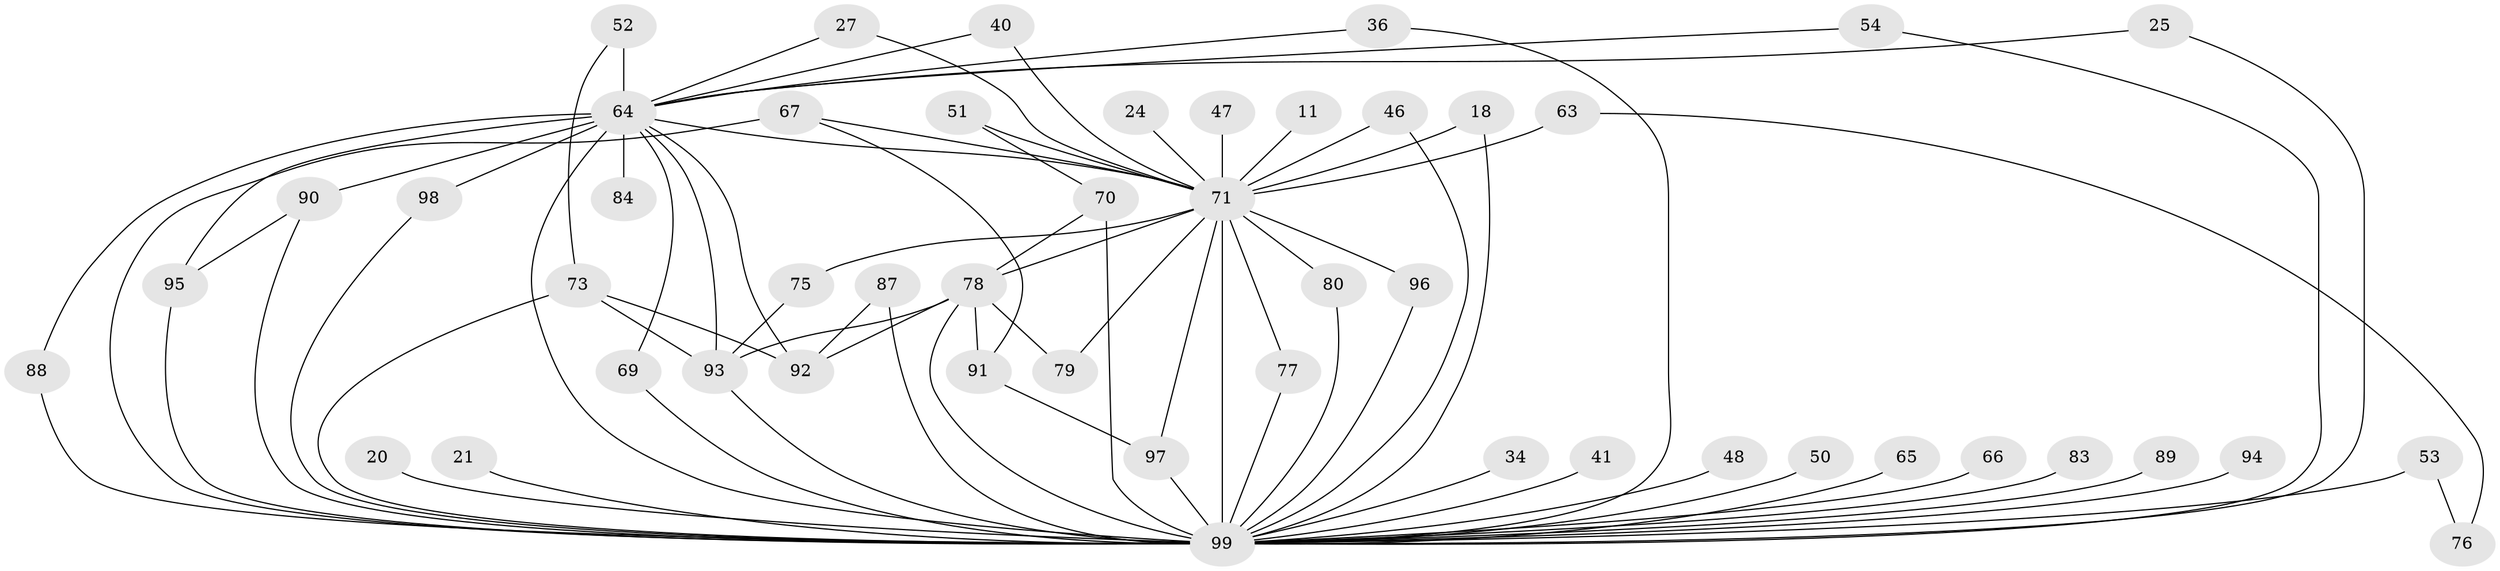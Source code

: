 // original degree distribution, {15: 0.010101010101010102, 20: 0.030303030303030304, 24: 0.010101010101010102, 16: 0.020202020202020204, 23: 0.010101010101010102, 29: 0.010101010101010102, 18: 0.010101010101010102, 2: 0.5555555555555556, 8: 0.010101010101010102, 13: 0.010101010101010102, 5: 0.020202020202020204, 3: 0.20202020202020202, 6: 0.020202020202020204, 4: 0.08080808080808081}
// Generated by graph-tools (version 1.1) at 2025/49/03/04/25 21:49:47]
// undirected, 49 vertices, 82 edges
graph export_dot {
graph [start="1"]
  node [color=gray90,style=filled];
  11;
  18;
  20;
  21;
  24;
  25;
  27;
  34;
  36;
  40;
  41;
  46;
  47;
  48;
  50;
  51;
  52;
  53;
  54;
  63;
  64 [super="+9+14"];
  65 [super="+60"];
  66;
  67 [super="+28"];
  69;
  70 [super="+43"];
  71 [super="+6+16+8"];
  73 [super="+72+58"];
  75 [super="+68"];
  76;
  77;
  78 [super="+19+45+62"];
  79;
  80 [super="+26"];
  83;
  84 [super="+23"];
  87 [super="+82+81+33"];
  88;
  89;
  90 [super="+61"];
  91 [super="+57"];
  92 [super="+15"];
  93 [super="+74+32"];
  94;
  95 [super="+85"];
  96;
  97 [super="+29+86"];
  98;
  99 [super="+56+44+7+10"];
  11 -- 71 [weight=2];
  18 -- 99;
  18 -- 71;
  20 -- 99;
  21 -- 99;
  24 -- 71 [weight=2];
  25 -- 99;
  25 -- 64;
  27 -- 71;
  27 -- 64;
  34 -- 99 [weight=2];
  36 -- 99;
  36 -- 64;
  40 -- 64;
  40 -- 71;
  41 -- 99 [weight=2];
  46 -- 99;
  46 -- 71;
  47 -- 71 [weight=2];
  48 -- 99 [weight=2];
  50 -- 99 [weight=2];
  51 -- 70;
  51 -- 71;
  52 -- 73;
  52 -- 64 [weight=2];
  53 -- 76;
  53 -- 99 [weight=2];
  54 -- 99;
  54 -- 64;
  63 -- 76;
  63 -- 71 [weight=2];
  64 -- 99 [weight=11];
  64 -- 69;
  64 -- 71 [weight=8];
  64 -- 84 [weight=3];
  64 -- 88;
  64 -- 90 [weight=3];
  64 -- 93 [weight=2];
  64 -- 98;
  64 -- 92 [weight=2];
  64 -- 95 [weight=2];
  65 -- 99 [weight=3];
  66 -- 99 [weight=2];
  67 -- 91;
  67 -- 99 [weight=2];
  67 -- 71;
  69 -- 99;
  70 -- 78 [weight=2];
  70 -- 99;
  71 -- 99 [weight=22];
  71 -- 77;
  71 -- 79;
  71 -- 80;
  71 -- 96;
  71 -- 97;
  71 -- 75;
  71 -- 78 [weight=5];
  73 -- 99 [weight=3];
  73 -- 93;
  73 -- 92;
  75 -- 93 [weight=2];
  77 -- 99;
  78 -- 92;
  78 -- 79;
  78 -- 91 [weight=2];
  78 -- 99 [weight=6];
  78 -- 93;
  80 -- 99;
  83 -- 99;
  87 -- 99 [weight=4];
  87 -- 92;
  88 -- 99;
  89 -- 99 [weight=2];
  90 -- 99 [weight=2];
  90 -- 95;
  91 -- 97;
  93 -- 99;
  94 -- 99 [weight=2];
  95 -- 99;
  96 -- 99;
  97 -- 99 [weight=2];
  98 -- 99;
}
